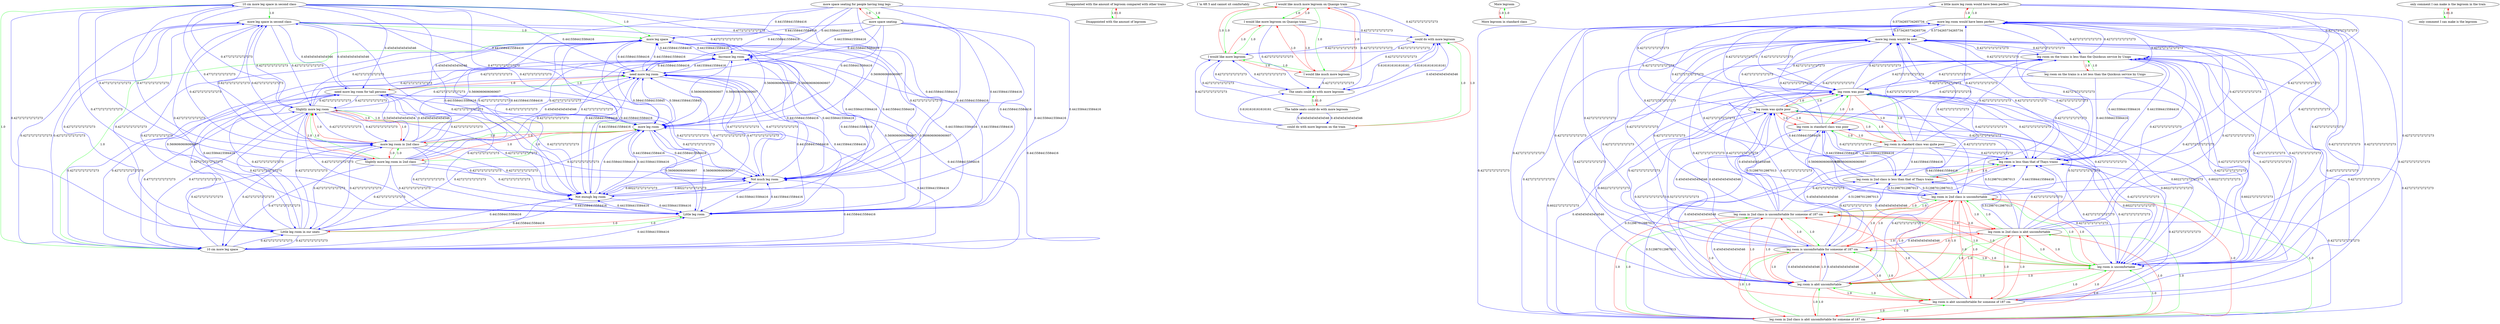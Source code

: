 digraph rawGraph {
"10 cm more leg space in second class";"more leg space in second class";"more leg space";"10 cm more leg space";"Disappointed with the amount of legroom compared with other trains";"Disappointed with the amount of legroom";"I 'm 6ft 5 and cannot sit comfortably";"I would like much more legroom on Quasigo train";"I would like more legroom on Quasigo train";"I would like more legroom";"I would like much more legroom";"Increase leg room";"Little leg room in our seats";"Little leg room";"More legroom";"More legroom in standard class";"Not enough leg room";"Not much leg room";"Slightly more leg room in 2nd class";"more leg room in 2nd class";"more leg room";"Slightly more leg room";"The table seats could do with more legroom";"The seats could do with more legroom";"a little more leg room would have been perfect";"more leg room would have been perfect";"could do with more legroom on the train";"could do with more legroom";"leg room in 2nd class is abit uncomfortable for someone of 187 cm";"leg room is abit uncomfortable for someone of 187 cm";"leg room is abit uncomfortable";"leg room is uncomfortable";"leg room is uncomfortable for someone of 187 cm";"leg room in 2nd class is abit uncomfortable";"leg room in 2nd class is uncomfortable";"leg room in 2nd class is uncomfortable for someone of 187 cm";"leg room in 2nd class is less than that of Thays trains";"leg room is less than that of Thays trains";"leg room in standard class was quite poor";"leg room in standard class was poor";"leg room was poor";"leg room was quite poor";"leg room on the trains is a lot less than the Quicksun service by Unigo";"leg room on the trains is less than the Quicksun service by Unigo";"more leg room would be nice";"more space seating for people having long legs";"more space seating";"need more leg room for tall persons";"need more leg room";"only comment I can make is the legroom in the train";"only comment I can make is the legroom";"10 cm more leg space in second class" -> "more leg space in second class" [label=1.0] [color=green]
"more leg space in second class" -> "more leg space" [label=1.0] [color=green]
"10 cm more leg space in second class" -> "10 cm more leg space" [label=1.0] [color=green]
"10 cm more leg space" -> "more leg space" [label=1.0] [color=green]
"10 cm more leg space in second class" -> "more leg space" [label=1.0] [color=green]
"Disappointed with the amount of legroom compared with other trains" -> "Disappointed with the amount of legroom" [label=1.0] [color=green]
"Disappointed with the amount of legroom" -> "Disappointed with the amount of legroom compared with other trains" [label=1.0] [color=red]
"I would like much more legroom on Quasigo train" -> "I would like more legroom on Quasigo train" [label=1.0] [color=green]
"I would like more legroom on Quasigo train" -> "I would like more legroom" [label=1.0] [color=green]
"I would like much more legroom on Quasigo train" -> "I would like much more legroom" [label=1.0] [color=green]
"I would like much more legroom" -> "I would like more legroom" [label=1.0] [color=green]
"I would like much more legroom on Quasigo train" -> "I would like more legroom" [label=1.0] [color=green]
"I would like more legroom on Quasigo train" -> "I would like much more legroom on Quasigo train" [label=1.0] [color=red]
"I would like more legroom on Quasigo train" -> "I would like much more legroom" [label=1.0] [color=red]
"I would like more legroom" -> "I would like much more legroom on Quasigo train" [label=1.0] [color=red]
"I would like more legroom" -> "I would like more legroom on Quasigo train" [label=1.0] [color=red]
"I would like more legroom" -> "I would like much more legroom" [label=1.0] [color=red]
"I would like much more legroom" -> "I would like much more legroom on Quasigo train" [label=1.0] [color=red]
"I would like much more legroom" -> "I would like more legroom on Quasigo train" [label=1.0] [color=red]
"Little leg room in our seats" -> "Little leg room" [label=1.0] [color=green]
"Little leg room" -> "Little leg room in our seats" [label=1.0] [color=red]
"Increase leg room" -> "Little leg room" [label=0.5606060606060607] [color=blue]
"Little leg room" -> "Increase leg room" [label=0.5606060606060607] [color=blue]
"More legroom in standard class" -> "More legroom" [label=1.0] [color=green]
"More legroom" -> "More legroom in standard class" [label=1.0] [color=red]
"Increase leg room" -> "Not enough leg room" [label=0.4415584415584416] [color=blue]
"Not enough leg room" -> "Increase leg room" [label=0.4415584415584416] [color=blue]
"Little leg room" -> "Not enough leg room" [label=0.4415584415584416] [color=blue]
"Not enough leg room" -> "Little leg room" [label=0.4415584415584416] [color=blue]
"Increase leg room" -> "Not much leg room" [label=0.4415584415584416] [color=blue]
"Not much leg room" -> "Increase leg room" [label=0.4415584415584416] [color=blue]
"Not much leg room" -> "Not enough leg room" [label=0.6022727272727273] [color=blue]
"Not enough leg room" -> "Not much leg room" [label=0.6022727272727273] [color=blue]
"Not much leg room" -> "Little leg room" [label=0.4415584415584416] [color=blue]
"Little leg room" -> "Not much leg room" [label=0.4415584415584416] [color=blue]
"Slightly more leg room in 2nd class" -> "more leg room in 2nd class" [label=1.0] [color=green]
"more leg room in 2nd class" -> "more leg room" [label=1.0] [color=green]
"Slightly more leg room in 2nd class" -> "Slightly more leg room" [label=1.0] [color=green]
"Slightly more leg room" -> "more leg room" [label=1.0] [color=green]
"Slightly more leg room in 2nd class" -> "more leg room" [label=1.0] [color=green]
"more leg room in 2nd class" -> "Slightly more leg room in 2nd class" [label=1.0] [color=red]
"more leg room in 2nd class" -> "Slightly more leg room" [label=1.0] [color=red]
"more leg room" -> "Slightly more leg room in 2nd class" [label=1.0] [color=red]
"more leg room" -> "more leg room in 2nd class" [label=1.0] [color=red]
"more leg room" -> "Slightly more leg room" [label=1.0] [color=red]
"Slightly more leg room" -> "Slightly more leg room in 2nd class" [label=1.0] [color=red]
"Slightly more leg room" -> "more leg room in 2nd class" [label=1.0] [color=red]
"more leg space" -> "more leg room" [label=0.5606060606060607] [color=blue]
"more leg room" -> "more leg space" [label=0.5606060606060607] [color=blue]
"10 cm more leg space" -> "Slightly more leg room" [label=0.4772727272727273] [color=blue]
"more leg space in second class" -> "more leg room in 2nd class" [label=0.6272727272727273] [color=blue]
"10 cm more leg space in second class" -> "Slightly more leg room in 2nd class" [label=0.4772727272727273] [color=blue]
"more leg room in 2nd class" -> "more leg space in second class" [label=0.6272727272727273] [color=blue]
"Slightly more leg room" -> "10 cm more leg space" [label=0.4772727272727273] [color=blue]
"Slightly more leg room in 2nd class" -> "10 cm more leg space in second class" [label=0.4772727272727273] [color=blue]
"more leg room" -> "Increase leg room" [label=0.5606060606060607] [color=blue]
"Increase leg room" -> "more leg room" [label=0.5606060606060607] [color=blue]
"more leg room" -> "Not much leg room" [label=0.4415584415584416] [color=blue]
"Not much leg room" -> "more leg room" [label=0.4415584415584416] [color=blue]
"more leg room" -> "Not enough leg room" [label=0.4415584415584416] [color=blue]
"Not enough leg room" -> "more leg room" [label=0.4415584415584416] [color=blue]
"more leg room" -> "Little leg room" [label=0.5606060606060607] [color=blue]
"Little leg room" -> "more leg room" [label=0.5606060606060607] [color=blue]
"Little leg room in our seats" -> "more leg room in 2nd class" [label=0.4272727272727273] [color=blue]
"more leg room in 2nd class" -> "Little leg room in our seats" [label=0.4272727272727273] [color=blue]
"10 cm more leg space in second class" -> "more leg room in 2nd class" [label=0.4772727272727273] [color=blue]
"10 cm more leg space in second class" -> "Slightly more leg room" [label=0.4772727272727273] [color=blue]
"10 cm more leg space in second class" -> "more leg room" [label=0.4772727272727273] [color=blue]
"Slightly more leg room in 2nd class" -> "10 cm more leg space" [label=0.4772727272727273] [color=blue]
"Slightly more leg room in 2nd class" -> "Little leg room in our seats" [label=0.4272727272727273] [color=blue]
"Slightly more leg room in 2nd class" -> "more leg space in second class" [label=0.4272727272727273] [color=blue]
"The table seats could do with more legroom" -> "The seats could do with more legroom" [label=1.0] [color=green]
"The seats could do with more legroom" -> "The table seats could do with more legroom" [label=1.0] [color=red]
"I would like more legroom" -> "The seats could do with more legroom" [label=0.4272727272727273] [color=blue]
"The seats could do with more legroom" -> "I would like more legroom" [label=0.4272727272727273] [color=blue]
"I would like much more legroom on Quasigo train" -> "The seats could do with more legroom" [label=0.4272727272727273] [color=blue]
"I would like more legroom on Quasigo train" -> "The seats could do with more legroom" [label=0.4272727272727273] [color=blue]
"a little more leg room would have been perfect" -> "more leg room would have been perfect" [label=1.0] [color=green]
"more leg room would have been perfect" -> "a little more leg room would have been perfect" [label=1.0] [color=red]
"could do with more legroom on the train" -> "could do with more legroom" [label=1.0] [color=green]
"could do with more legroom" -> "could do with more legroom on the train" [label=1.0] [color=red]
"could do with more legroom" -> "The seats could do with more legroom" [label=0.6161616161616161] [color=blue]
"The seats could do with more legroom" -> "could do with more legroom" [label=0.6161616161616161] [color=blue]
"The table seats could do with more legroom" -> "could do with more legroom on the train" [label=0.4545454545454546] [color=blue]
"could do with more legroom on the train" -> "The table seats could do with more legroom" [label=0.4545454545454546] [color=blue]
"I would like much more legroom on Quasigo train" -> "could do with more legroom" [label=0.4272727272727273] [color=blue]
"The table seats could do with more legroom" -> "could do with more legroom" [label=0.4545454545454546] [color=blue]
"leg room in 2nd class is abit uncomfortable for someone of 187 cm" -> "leg room is abit uncomfortable for someone of 187 cm" [label=1.0] [color=green]
"leg room is abit uncomfortable for someone of 187 cm" -> "leg room is abit uncomfortable" [label=1.0] [color=green]
"leg room is abit uncomfortable" -> "leg room is uncomfortable" [label=1.0] [color=green]
"leg room is abit uncomfortable for someone of 187 cm" -> "leg room is uncomfortable for someone of 187 cm" [label=1.0] [color=green]
"leg room is uncomfortable for someone of 187 cm" -> "leg room is uncomfortable" [label=1.0] [color=green]
"leg room in 2nd class is abit uncomfortable for someone of 187 cm" -> "leg room in 2nd class is abit uncomfortable" [label=1.0] [color=green]
"leg room in 2nd class is abit uncomfortable" -> "leg room is abit uncomfortable" [label=1.0] [color=green]
"leg room in 2nd class is abit uncomfortable" -> "leg room in 2nd class is uncomfortable" [label=1.0] [color=green]
"leg room in 2nd class is uncomfortable" -> "leg room is uncomfortable" [label=1.0] [color=green]
"leg room in 2nd class is abit uncomfortable for someone of 187 cm" -> "leg room in 2nd class is uncomfortable for someone of 187 cm" [label=1.0] [color=green]
"leg room in 2nd class is uncomfortable for someone of 187 cm" -> "leg room is uncomfortable for someone of 187 cm" [label=1.0] [color=green]
"leg room in 2nd class is uncomfortable for someone of 187 cm" -> "leg room in 2nd class is uncomfortable" [label=1.0] [color=green]
"leg room in 2nd class is abit uncomfortable for someone of 187 cm" -> "leg room is abit uncomfortable" [label=1.0] [color=green]
"leg room in 2nd class is abit uncomfortable for someone of 187 cm" -> "leg room is uncomfortable for someone of 187 cm" [label=1.0] [color=green]
"leg room in 2nd class is abit uncomfortable for someone of 187 cm" -> "leg room in 2nd class is uncomfortable" [label=1.0] [color=green]
"leg room is abit uncomfortable for someone of 187 cm" -> "leg room is uncomfortable" [label=1.0] [color=green]
"leg room in 2nd class is abit uncomfortable" -> "leg room is uncomfortable" [label=1.0] [color=green]
"leg room in 2nd class is uncomfortable for someone of 187 cm" -> "leg room is uncomfortable" [label=1.0] [color=green]
"leg room in 2nd class is abit uncomfortable for someone of 187 cm" -> "leg room is uncomfortable" [label=1.0] [color=green]
"leg room is abit uncomfortable for someone of 187 cm" -> "leg room in 2nd class is abit uncomfortable for someone of 187 cm" [label=1.0] [color=red]
"leg room is abit uncomfortable for someone of 187 cm" -> "leg room in 2nd class is abit uncomfortable" [label=1.0] [color=red]
"leg room is abit uncomfortable for someone of 187 cm" -> "leg room in 2nd class is uncomfortable" [label=1.0] [color=red]
"leg room is abit uncomfortable for someone of 187 cm" -> "leg room in 2nd class is uncomfortable for someone of 187 cm" [label=1.0] [color=red]
"leg room is abit uncomfortable" -> "leg room in 2nd class is abit uncomfortable for someone of 187 cm" [label=1.0] [color=red]
"leg room is abit uncomfortable" -> "leg room is abit uncomfortable for someone of 187 cm" [label=1.0] [color=red]
"leg room is abit uncomfortable" -> "leg room is uncomfortable for someone of 187 cm" [label=1.0] [color=red]
"leg room is abit uncomfortable" -> "leg room in 2nd class is abit uncomfortable" [label=1.0] [color=red]
"leg room is abit uncomfortable" -> "leg room in 2nd class is uncomfortable" [label=1.0] [color=red]
"leg room is abit uncomfortable" -> "leg room in 2nd class is uncomfortable for someone of 187 cm" [label=1.0] [color=red]
"leg room is uncomfortable" -> "leg room in 2nd class is abit uncomfortable for someone of 187 cm" [label=1.0] [color=red]
"leg room is uncomfortable" -> "leg room is abit uncomfortable for someone of 187 cm" [label=1.0] [color=red]
"leg room is uncomfortable" -> "leg room is abit uncomfortable" [label=1.0] [color=red]
"leg room is uncomfortable" -> "leg room is uncomfortable for someone of 187 cm" [label=1.0] [color=red]
"leg room is uncomfortable" -> "leg room in 2nd class is abit uncomfortable" [label=1.0] [color=red]
"leg room is uncomfortable" -> "leg room in 2nd class is uncomfortable" [label=1.0] [color=red]
"leg room is uncomfortable" -> "leg room in 2nd class is uncomfortable for someone of 187 cm" [label=1.0] [color=red]
"leg room is uncomfortable for someone of 187 cm" -> "leg room in 2nd class is abit uncomfortable for someone of 187 cm" [label=1.0] [color=red]
"leg room is uncomfortable for someone of 187 cm" -> "leg room is abit uncomfortable for someone of 187 cm" [label=1.0] [color=red]
"leg room is uncomfortable for someone of 187 cm" -> "leg room is abit uncomfortable" [label=1.0] [color=red]
"leg room is uncomfortable for someone of 187 cm" -> "leg room in 2nd class is abit uncomfortable" [label=1.0] [color=red]
"leg room is uncomfortable for someone of 187 cm" -> "leg room in 2nd class is uncomfortable" [label=1.0] [color=red]
"leg room is uncomfortable for someone of 187 cm" -> "leg room in 2nd class is uncomfortable for someone of 187 cm" [label=1.0] [color=red]
"leg room in 2nd class is abit uncomfortable" -> "leg room in 2nd class is abit uncomfortable for someone of 187 cm" [label=1.0] [color=red]
"leg room in 2nd class is abit uncomfortable" -> "leg room is abit uncomfortable for someone of 187 cm" [label=1.0] [color=red]
"leg room in 2nd class is abit uncomfortable" -> "leg room is uncomfortable for someone of 187 cm" [label=1.0] [color=red]
"leg room in 2nd class is abit uncomfortable" -> "leg room in 2nd class is uncomfortable for someone of 187 cm" [label=1.0] [color=red]
"leg room in 2nd class is uncomfortable" -> "leg room in 2nd class is abit uncomfortable for someone of 187 cm" [label=1.0] [color=red]
"leg room in 2nd class is uncomfortable" -> "leg room is abit uncomfortable for someone of 187 cm" [label=1.0] [color=red]
"leg room in 2nd class is uncomfortable" -> "leg room is abit uncomfortable" [label=1.0] [color=red]
"leg room in 2nd class is uncomfortable" -> "leg room is uncomfortable for someone of 187 cm" [label=1.0] [color=red]
"leg room in 2nd class is uncomfortable" -> "leg room in 2nd class is abit uncomfortable" [label=1.0] [color=red]
"leg room in 2nd class is uncomfortable" -> "leg room in 2nd class is uncomfortable for someone of 187 cm" [label=1.0] [color=red]
"leg room in 2nd class is uncomfortable for someone of 187 cm" -> "leg room in 2nd class is abit uncomfortable for someone of 187 cm" [label=1.0] [color=red]
"leg room in 2nd class is uncomfortable for someone of 187 cm" -> "leg room is abit uncomfortable for someone of 187 cm" [label=1.0] [color=red]
"leg room in 2nd class is uncomfortable for someone of 187 cm" -> "leg room is abit uncomfortable" [label=1.0] [color=red]
"leg room in 2nd class is uncomfortable for someone of 187 cm" -> "leg room in 2nd class is abit uncomfortable" [label=1.0] [color=red]
"leg room in 2nd class is less than that of Thays trains" -> "leg room is less than that of Thays trains" [label=1.0] [color=green]
"leg room is less than that of Thays trains" -> "leg room in 2nd class is less than that of Thays trains" [label=1.0] [color=red]
"leg room is uncomfortable" -> "leg room is less than that of Thays trains" [label=0.4272727272727273] [color=blue]
"leg room is less than that of Thays trains" -> "leg room is uncomfortable" [label=0.4272727272727273] [color=blue]
"leg room in 2nd class is uncomfortable" -> "leg room in 2nd class is less than that of Thays trains" [label=0.512987012987013] [color=blue]
"leg room in 2nd class is less than that of Thays trains" -> "leg room in 2nd class is uncomfortable" [label=0.512987012987013] [color=blue]
"leg room in standard class was quite poor" -> "leg room in standard class was poor" [label=1.0] [color=green]
"leg room in standard class was poor" -> "leg room was poor" [label=1.0] [color=green]
"leg room in standard class was quite poor" -> "leg room was quite poor" [label=1.0] [color=green]
"leg room was quite poor" -> "leg room was poor" [label=1.0] [color=green]
"leg room in standard class was quite poor" -> "leg room was poor" [label=1.0] [color=green]
"leg room in standard class was poor" -> "leg room in standard class was quite poor" [label=1.0] [color=red]
"leg room in standard class was poor" -> "leg room was quite poor" [label=1.0] [color=red]
"leg room was poor" -> "leg room in standard class was quite poor" [label=1.0] [color=red]
"leg room was poor" -> "leg room in standard class was poor" [label=1.0] [color=red]
"leg room was poor" -> "leg room was quite poor" [label=1.0] [color=red]
"leg room was quite poor" -> "leg room in standard class was quite poor" [label=1.0] [color=red]
"leg room was quite poor" -> "leg room in standard class was poor" [label=1.0] [color=red]
"leg room is uncomfortable" -> "leg room was poor" [label=0.6022727272727273] [color=blue]
"leg room was poor" -> "leg room is uncomfortable" [label=0.6022727272727273] [color=blue]
"leg room is uncomfortable for someone of 187 cm" -> "leg room was quite poor" [label=0.4545454545454546] [color=blue]
"leg room is abit uncomfortable" -> "leg room was quite poor" [label=0.5272727272727273] [color=blue]
"leg room in 2nd class is uncomfortable" -> "leg room in standard class was poor" [label=0.5606060606060607] [color=blue]
"leg room was quite poor" -> "leg room is uncomfortable for someone of 187 cm" [label=0.4545454545454546] [color=blue]
"leg room was quite poor" -> "leg room is abit uncomfortable" [label=0.5272727272727273] [color=blue]
"leg room in standard class was poor" -> "leg room in 2nd class is uncomfortable" [label=0.5606060606060607] [color=blue]
"leg room was poor" -> "leg room is less than that of Thays trains" [label=0.4272727272727273] [color=blue]
"leg room is less than that of Thays trains" -> "leg room was poor" [label=0.4272727272727273] [color=blue]
"leg room in 2nd class is less than that of Thays trains" -> "leg room in standard class was poor" [label=0.4415584415584416] [color=blue]
"leg room in standard class was poor" -> "leg room in 2nd class is less than that of Thays trains" [label=0.4415584415584416] [color=blue]
"leg room in standard class was quite poor" -> "leg room is uncomfortable" [label=0.6022727272727273] [color=blue]
"leg room on the trains is a lot less than the Quicksun service by Unigo" -> "leg room on the trains is less than the Quicksun service by Unigo" [label=1.0] [color=green]
"leg room on the trains is less than the Quicksun service by Unigo" -> "leg room on the trains is a lot less than the Quicksun service by Unigo" [label=1.0] [color=red]
"leg room on the trains is less than the Quicksun service by Unigo" -> "leg room is less than that of Thays trains" [label=0.4415584415584416] [color=blue]
"leg room is less than that of Thays trains" -> "leg room on the trains is less than the Quicksun service by Unigo" [label=0.4415584415584416] [color=blue]
"more leg room would be nice" -> "leg room is uncomfortable" [label=0.4272727272727273] [color=blue]
"leg room is uncomfortable" -> "more leg room would be nice" [label=0.4272727272727273] [color=blue]
"leg room was poor" -> "more leg room would be nice" [label=0.4272727272727273] [color=blue]
"more leg room would be nice" -> "leg room was poor" [label=0.4272727272727273] [color=blue]
"more leg room would have been perfect" -> "more leg room would be nice" [label=0.5734265734265734] [color=blue]
"more leg room would be nice" -> "more leg room would have been perfect" [label=0.5734265734265734] [color=blue]
"more space seating for people having long legs" -> "more space seating" [label=1.0] [color=green]
"more space seating" -> "more space seating for people having long legs" [label=1.0] [color=red]
"more space seating" -> "more leg room" [label=0.5606060606060607] [color=blue]
"need more leg room for tall persons" -> "need more leg room" [label=1.0] [color=green]
"need more leg room" -> "need more leg room for tall persons" [label=1.0] [color=red]
"Not enough leg room" -> "need more leg room" [label=0.4772727272727273] [color=blue]
"need more leg room" -> "Not enough leg room" [label=0.4772727272727273] [color=blue]
"need more leg room" -> "more leg room" [label=0.5844155844155845] [color=blue]
"more leg room" -> "need more leg room" [label=0.5844155844155845] [color=blue]
"more leg room in 2nd class" -> "need more leg room for tall persons" [label=0.4545454545454546] [color=blue]
"Slightly more leg room" -> "need more leg room for tall persons" [label=0.4272727272727273] [color=blue]
"need more leg room for tall persons" -> "more leg room in 2nd class" [label=0.5454545454545454] [color=blue]
"need more leg room for tall persons" -> "Slightly more leg room" [label=0.4272727272727273] [color=blue]
"more space seating" -> "need more leg room" [label=0.4415584415584416] [color=blue]
"more leg space" -> "need more leg room" [label=0.4415584415584416] [color=blue]
"need more leg room" -> "more leg space" [label=0.4415584415584416] [color=blue]
"need more leg room for tall persons" -> "more leg space in second class" [label=0.4545454545454546] [color=blue]
"need more leg room" -> "Increase leg room" [label=0.4415584415584416] [color=blue]
"Increase leg room" -> "need more leg room" [label=0.4415584415584416] [color=blue]
"need more leg room" -> "Little leg room" [label=0.4415584415584416] [color=blue]
"Little leg room" -> "need more leg room" [label=0.4415584415584416] [color=blue]
"Not much leg room" -> "need more leg room" [label=0.4772727272727273] [color=blue]
"need more leg room" -> "Not much leg room" [label=0.4772727272727273] [color=blue]
"only comment I can make is the legroom in the train" -> "only comment I can make is the legroom" [label=1.0] [color=green]
"only comment I can make is the legroom" -> "only comment I can make is the legroom in the train" [label=1.0] [color=red]
"10 cm more leg space in second class" -> "need more leg room for tall persons" [label=0.4545454545454546] [color=blue]
"10 cm more leg space in second class" -> "Increase leg room" [label=0.4772727272727273] [color=blue]
"10 cm more leg space in second class" -> "need more leg room" [label=0.4415584415584416] [color=blue]
"10 cm more leg space in second class" -> "Not much leg room" [label=0.4415584415584416] [color=blue]
"10 cm more leg space in second class" -> "Not enough leg room" [label=0.4415584415584416] [color=blue]
"10 cm more leg space in second class" -> "Little leg room" [label=0.4772727272727273] [color=blue]
"10 cm more leg space in second class" -> "Little leg room in our seats" [label=0.4272727272727273] [color=blue]
"more leg space in second class" -> "need more leg room for tall persons" [label=0.4545454545454546] [color=blue]
"more leg space in second class" -> "need more leg room" [label=0.4415584415584416] [color=blue]
"more leg space in second class" -> "more leg room" [label=0.4272727272727273] [color=blue]
"more leg space in second class" -> "Little leg room in our seats" [label=0.4272727272727273] [color=blue]
"more leg space" -> "Increase leg room" [label=0.4415584415584416] [color=blue]
"more leg space" -> "Not enough leg room" [label=0.4415584415584416] [color=blue]
"more leg space" -> "Little leg room" [label=0.4415584415584416] [color=blue]
"more leg space" -> "Not much leg room" [label=0.4415584415584416] [color=blue]
"10 cm more leg space" -> "need more leg room for tall persons" [label=0.4272727272727273] [color=blue]
"10 cm more leg space" -> "Increase leg room" [label=0.4415584415584416] [color=blue]
"10 cm more leg space" -> "need more leg room" [label=0.4415584415584416] [color=blue]
"10 cm more leg space" -> "Not enough leg room" [label=0.4415584415584416] [color=blue]
"10 cm more leg space" -> "Little leg room" [label=0.4415584415584416] [color=blue]
"10 cm more leg space" -> "Not much leg room" [label=0.4415584415584416] [color=blue]
"10 cm more leg space" -> "more leg room" [label=0.4415584415584416] [color=blue]
"I would like more legroom on Quasigo train" -> "could do with more legroom" [label=0.4272727272727273] [color=blue]
"I would like more legroom" -> "could do with more legroom" [label=0.4272727272727273] [color=blue]
"I would like much more legroom" -> "could do with more legroom" [label=0.4272727272727273] [color=blue]
"I would like much more legroom" -> "The seats could do with more legroom" [label=0.4272727272727273] [color=blue]
"Increase leg room" -> "more leg space" [label=0.4415584415584416] [color=blue]
"Little leg room in our seats" -> "need more leg room for tall persons" [label=0.4272727272727273] [color=blue]
"Little leg room in our seats" -> "Increase leg room" [label=0.5606060606060607] [color=blue]
"Little leg room in our seats" -> "need more leg room" [label=0.4415584415584416] [color=blue]
"Little leg room in our seats" -> "Not enough leg room" [label=0.4415584415584416] [color=blue]
"Little leg room in our seats" -> "Not much leg room" [label=0.4415584415584416] [color=blue]
"Little leg room in our seats" -> "more leg room" [label=0.4272727272727273] [color=blue]
"Little leg room in our seats" -> "more leg space in second class" [label=0.4272727272727273] [color=blue]
"Little leg room" -> "more leg space" [label=0.4415584415584416] [color=blue]
"Not enough leg room" -> "more leg space" [label=0.4415584415584416] [color=blue]
"Not much leg room" -> "more leg space" [label=0.4415584415584416] [color=blue]
"Slightly more leg room in 2nd class" -> "need more leg room for tall persons" [label=0.4272727272727273] [color=blue]
"Slightly more leg room in 2nd class" -> "more leg space" [label=0.4272727272727273] [color=blue]
"Slightly more leg room in 2nd class" -> "Increase leg room" [label=0.4272727272727273] [color=blue]
"Slightly more leg room in 2nd class" -> "need more leg room" [label=0.4272727272727273] [color=blue]
"Slightly more leg room in 2nd class" -> "Not enough leg room" [label=0.4272727272727273] [color=blue]
"Slightly more leg room in 2nd class" -> "Little leg room" [label=0.4272727272727273] [color=blue]
"Slightly more leg room in 2nd class" -> "Not much leg room" [label=0.4272727272727273] [color=blue]
"more leg room in 2nd class" -> "more leg space" [label=0.5606060606060607] [color=blue]
"more leg room in 2nd class" -> "Increase leg room" [label=0.4272727272727273] [color=blue]
"more leg room in 2nd class" -> "need more leg room" [label=0.4545454545454546] [color=blue]
"more leg room in 2nd class" -> "Little leg room" [label=0.4272727272727273] [color=blue]
"more leg room in 2nd class" -> "Not enough leg room" [label=0.4272727272727273] [color=blue]
"more leg room in 2nd class" -> "Not much leg room" [label=0.4272727272727273] [color=blue]
"more leg room in 2nd class" -> "Slightly more leg room" [label=0.4272727272727273] [color=blue]
"Slightly more leg room" -> "more leg room in 2nd class" [label=0.4272727272727273] [color=blue]
"Slightly more leg room" -> "more leg space" [label=0.4272727272727273] [color=blue]
"Slightly more leg room" -> "Increase leg room" [label=0.4272727272727273] [color=blue]
"Slightly more leg room" -> "need more leg room" [label=0.4272727272727273] [color=blue]
"Slightly more leg room" -> "Not enough leg room" [label=0.4272727272727273] [color=blue]
"Slightly more leg room" -> "Little leg room" [label=0.4272727272727273] [color=blue]
"Slightly more leg room" -> "Not much leg room" [label=0.4272727272727273] [color=blue]
"Slightly more leg room" -> "more leg space in second class" [label=0.4272727272727273] [color=blue]
"The table seats could do with more legroom" -> "I would like more legroom" [label=0.4272727272727273] [color=blue]
"a little more leg room would have been perfect" -> "more leg room would be nice" [label=0.5734265734265734] [color=blue]
"more leg room would have been perfect" -> "leg room is uncomfortable" [label=0.4272727272727273] [color=blue]
"more leg room would have been perfect" -> "leg room was poor" [label=0.4272727272727273] [color=blue]
"could do with more legroom on the train" -> "The seats could do with more legroom" [label=0.6161616161616161] [color=blue]
"could do with more legroom on the train" -> "I would like more legroom" [label=0.4272727272727273] [color=blue]
"could do with more legroom" -> "I would like more legroom" [label=0.4272727272727273] [color=blue]
"leg room in 2nd class is abit uncomfortable for someone of 187 cm" -> "leg room in 2nd class is less than that of Thays trains" [label=0.512987012987013] [color=blue]
"leg room in 2nd class is abit uncomfortable for someone of 187 cm" -> "leg room was poor" [label=0.6022727272727273] [color=blue]
"leg room in 2nd class is abit uncomfortable for someone of 187 cm" -> "leg room was quite poor" [label=0.4545454545454546] [color=blue]
"leg room in 2nd class is abit uncomfortable for someone of 187 cm" -> "leg room in standard class was poor" [label=0.512987012987013] [color=blue]
"leg room in 2nd class is abit uncomfortable for someone of 187 cm" -> "more leg room would be nice" [label=0.4272727272727273] [color=blue]
"leg room in 2nd class is abit uncomfortable for someone of 187 cm" -> "leg room is less than that of Thays trains" [label=0.4272727272727273] [color=blue]
"leg room is abit uncomfortable for someone of 187 cm" -> "leg room was poor" [label=0.6022727272727273] [color=blue]
"leg room is abit uncomfortable for someone of 187 cm" -> "leg room was quite poor" [label=0.4545454545454546] [color=blue]
"leg room is abit uncomfortable for someone of 187 cm" -> "more leg room would be nice" [label=0.4272727272727273] [color=blue]
"leg room is abit uncomfortable for someone of 187 cm" -> "leg room is less than that of Thays trains" [label=0.4272727272727273] [color=blue]
"leg room is abit uncomfortable" -> "leg room was poor" [label=0.6022727272727273] [color=blue]
"leg room is abit uncomfortable" -> "leg room is uncomfortable for someone of 187 cm" [label=0.4545454545454546] [color=blue]
"leg room is abit uncomfortable" -> "more leg room would be nice" [label=0.4272727272727273] [color=blue]
"leg room is abit uncomfortable" -> "leg room is less than that of Thays trains" [label=0.4272727272727273] [color=blue]
"leg room is uncomfortable" -> "leg room on the trains is less than the Quicksun service by Unigo" [label=0.4272727272727273] [color=blue]
"leg room is uncomfortable" -> "more leg room would have been perfect" [label=0.4272727272727273] [color=blue]
"leg room is uncomfortable for someone of 187 cm" -> "leg room was poor" [label=0.4272727272727273] [color=blue]
"leg room is uncomfortable for someone of 187 cm" -> "leg room on the trains is less than the Quicksun service by Unigo" [label=0.4272727272727273] [color=blue]
"leg room is uncomfortable for someone of 187 cm" -> "more leg room would have been perfect" [label=0.4272727272727273] [color=blue]
"leg room is uncomfortable for someone of 187 cm" -> "leg room is abit uncomfortable" [label=0.4545454545454546] [color=blue]
"leg room is uncomfortable for someone of 187 cm" -> "more leg room would be nice" [label=0.4272727272727273] [color=blue]
"leg room is uncomfortable for someone of 187 cm" -> "leg room is less than that of Thays trains" [label=0.4272727272727273] [color=blue]
"leg room in 2nd class is abit uncomfortable" -> "leg room in 2nd class is less than that of Thays trains" [label=0.512987012987013] [color=blue]
"leg room in 2nd class is abit uncomfortable" -> "leg room was poor" [label=0.4272727272727273] [color=blue]
"leg room in 2nd class is abit uncomfortable" -> "leg room on the trains is less than the Quicksun service by Unigo" [label=0.4272727272727273] [color=blue]
"leg room in 2nd class is abit uncomfortable" -> "leg room was quite poor" [label=0.5272727272727273] [color=blue]
"leg room in 2nd class is abit uncomfortable" -> "more leg room would have been perfect" [label=0.4272727272727273] [color=blue]
"leg room in 2nd class is abit uncomfortable" -> "leg room in standard class was poor" [label=0.512987012987013] [color=blue]
"leg room in 2nd class is abit uncomfortable" -> "leg room is uncomfortable for someone of 187 cm" [label=0.4545454545454546] [color=blue]
"leg room in 2nd class is abit uncomfortable" -> "more leg room would be nice" [label=0.4272727272727273] [color=blue]
"leg room in 2nd class is abit uncomfortable" -> "leg room is less than that of Thays trains" [label=0.4272727272727273] [color=blue]
"leg room in 2nd class is uncomfortable" -> "leg room was poor" [label=0.4272727272727273] [color=blue]
"leg room in 2nd class is uncomfortable" -> "leg room on the trains is less than the Quicksun service by Unigo" [label=0.4272727272727273] [color=blue]
"leg room in 2nd class is uncomfortable" -> "more leg room would have been perfect" [label=0.4272727272727273] [color=blue]
"leg room in 2nd class is uncomfortable" -> "more leg room would be nice" [label=0.4272727272727273] [color=blue]
"leg room in 2nd class is uncomfortable" -> "leg room is less than that of Thays trains" [label=0.4415584415584416] [color=blue]
"leg room in 2nd class is uncomfortable for someone of 187 cm" -> "leg room in 2nd class is less than that of Thays trains" [label=0.512987012987013] [color=blue]
"leg room in 2nd class is uncomfortable for someone of 187 cm" -> "leg room was poor" [label=0.4272727272727273] [color=blue]
"leg room in 2nd class is uncomfortable for someone of 187 cm" -> "leg room on the trains is less than the Quicksun service by Unigo" [label=0.4272727272727273] [color=blue]
"leg room in 2nd class is uncomfortable for someone of 187 cm" -> "leg room was quite poor" [label=0.4545454545454546] [color=blue]
"leg room in 2nd class is uncomfortable for someone of 187 cm" -> "more leg room would have been perfect" [label=0.4272727272727273] [color=blue]
"leg room in 2nd class is uncomfortable for someone of 187 cm" -> "leg room in standard class was poor" [label=0.512987012987013] [color=blue]
"leg room in 2nd class is uncomfortable for someone of 187 cm" -> "leg room is abit uncomfortable" [label=0.4545454545454546] [color=blue]
"leg room in 2nd class is uncomfortable for someone of 187 cm" -> "more leg room would be nice" [label=0.4272727272727273] [color=blue]
"leg room in 2nd class is uncomfortable for someone of 187 cm" -> "leg room is less than that of Thays trains" [label=0.4272727272727273] [color=blue]
"leg room in 2nd class is less than that of Thays trains" -> "leg room is uncomfortable" [label=0.4272727272727273] [color=blue]
"leg room in 2nd class is less than that of Thays trains" -> "leg room on the trains is less than the Quicksun service by Unigo" [label=0.4272727272727273] [color=blue]
"leg room in 2nd class is less than that of Thays trains" -> "leg room was poor" [label=0.4415584415584416] [color=blue]
"leg room in 2nd class is less than that of Thays trains" -> "more leg room would have been perfect" [label=0.4272727272727273] [color=blue]
"leg room in 2nd class is less than that of Thays trains" -> "more leg room would be nice" [label=0.4272727272727273] [color=blue]
"leg room is less than that of Thays trains" -> "more leg room would have been perfect" [label=0.4272727272727273] [color=blue]
"leg room is less than that of Thays trains" -> "more leg room would be nice" [label=0.4272727272727273] [color=blue]
"leg room in standard class was quite poor" -> "leg room in 2nd class is less than that of Thays trains" [label=0.4415584415584416] [color=blue]
"leg room in standard class was quite poor" -> "leg room on the trains is less than the Quicksun service by Unigo" [label=0.4272727272727273] [color=blue]
"leg room in standard class was quite poor" -> "more leg room would have been perfect" [label=0.4272727272727273] [color=blue]
"leg room in standard class was quite poor" -> "leg room is uncomfortable for someone of 187 cm" [label=0.4545454545454546] [color=blue]
"leg room in standard class was quite poor" -> "leg room is abit uncomfortable" [label=0.4545454545454546] [color=blue]
"leg room in standard class was quite poor" -> "more leg room would be nice" [label=0.4272727272727273] [color=blue]
"leg room in standard class was quite poor" -> "leg room is less than that of Thays trains" [label=0.4272727272727273] [color=blue]
"leg room in standard class was quite poor" -> "leg room in 2nd class is uncomfortable" [label=0.4415584415584416] [color=blue]
"leg room in standard class was poor" -> "leg room is uncomfortable" [label=0.4272727272727273] [color=blue]
"leg room in standard class was poor" -> "leg room on the trains is less than the Quicksun service by Unigo" [label=0.4272727272727273] [color=blue]
"leg room in standard class was poor" -> "more leg room would have been perfect" [label=0.4272727272727273] [color=blue]
"leg room in standard class was poor" -> "more leg room would be nice" [label=0.4272727272727273] [color=blue]
"leg room in standard class was poor" -> "leg room is less than that of Thays trains" [label=0.4272727272727273] [color=blue]
"leg room was poor" -> "leg room on the trains is less than the Quicksun service by Unigo" [label=0.4272727272727273] [color=blue]
"leg room was poor" -> "more leg room would have been perfect" [label=0.4272727272727273] [color=blue]
"leg room was quite poor" -> "leg room is uncomfortable" [label=0.6022727272727273] [color=blue]
"leg room was quite poor" -> "leg room on the trains is less than the Quicksun service by Unigo" [label=0.4272727272727273] [color=blue]
"leg room was quite poor" -> "more leg room would have been perfect" [label=0.4272727272727273] [color=blue]
"leg room was quite poor" -> "more leg room would be nice" [label=0.4272727272727273] [color=blue]
"leg room was quite poor" -> "leg room is less than that of Thays trains" [label=0.4272727272727273] [color=blue]
"leg room on the trains is a lot less than the Quicksun service by Unigo" -> "leg room is less than that of Thays trains" [label=0.4415584415584416] [color=blue]
"leg room on the trains is less than the Quicksun service by Unigo" -> "leg room is uncomfortable" [label=0.4272727272727273] [color=blue]
"leg room on the trains is less than the Quicksun service by Unigo" -> "leg room was poor" [label=0.4272727272727273] [color=blue]
"leg room on the trains is less than the Quicksun service by Unigo" -> "more leg room would have been perfect" [label=0.4272727272727273] [color=blue]
"leg room on the trains is less than the Quicksun service by Unigo" -> "more leg room would be nice" [label=0.4272727272727273] [color=blue]
"more leg room would be nice" -> "leg room on the trains is less than the Quicksun service by Unigo" [label=0.4272727272727273] [color=blue]
"more leg room would be nice" -> "leg room is less than that of Thays trains" [label=0.4272727272727273] [color=blue]
"more space seating for people having long legs" -> "need more leg room" [label=0.4415584415584416] [color=blue]
"more space seating for people having long legs" -> "more leg room" [label=0.4415584415584416] [color=blue]
"more space seating" -> "more leg space" [label=0.4415584415584416] [color=blue]
"more space seating" -> "Increase leg room" [label=0.4415584415584416] [color=blue]
"more space seating" -> "Not enough leg room" [label=0.4415584415584416] [color=blue]
"more space seating" -> "Little leg room" [label=0.4415584415584416] [color=blue]
"more space seating" -> "Not much leg room" [label=0.4415584415584416] [color=blue]
"need more leg room for tall persons" -> "10 cm more leg space" [label=0.4272727272727273] [color=blue]
"need more leg room for tall persons" -> "more leg space" [label=0.4545454545454546] [color=blue]
"need more leg room for tall persons" -> "Increase leg room" [label=0.4272727272727273] [color=blue]
"need more leg room for tall persons" -> "Little leg room" [label=0.4272727272727273] [color=blue]
"need more leg room for tall persons" -> "Not enough leg room" [label=0.4272727272727273] [color=blue]
"need more leg room for tall persons" -> "Not much leg room" [label=0.4272727272727273] [color=blue]
"need more leg room for tall persons" -> "more leg room" [label=0.4272727272727273] [color=blue]
"need more leg room for tall persons" -> "Little leg room in our seats" [label=0.4272727272727273] [color=blue]
"more leg space in second class" -> "10 cm more leg space" [label=0.4272727272727273] [color=blue]
"more leg space in second class" -> "Increase leg room" [label=0.4272727272727273] [color=blue]
"more leg space in second class" -> "Slightly more leg room" [label=0.4272727272727273] [color=blue]
"more leg space in second class" -> "Little leg room" [label=0.4272727272727273] [color=blue]
"more leg space in second class" -> "Not enough leg room" [label=0.4272727272727273] [color=blue]
"more leg space in second class" -> "Not much leg room" [label=0.4272727272727273] [color=blue]
"10 cm more leg space" -> "more leg room in 2nd class" [label=0.4272727272727273] [color=blue]
"10 cm more leg space" -> "Little leg room in our seats" [label=0.4272727272727273] [color=blue]
"10 cm more leg space" -> "more leg space in second class" [label=0.4272727272727273] [color=blue]
"Little leg room in our seats" -> "10 cm more leg space" [label=0.4272727272727273] [color=blue]
"Little leg room in our seats" -> "more leg space" [label=0.4272727272727273] [color=blue]
"Little leg room in our seats" -> "Slightly more leg room" [label=0.4272727272727273] [color=blue]
"more leg room in 2nd class" -> "10 cm more leg space" [label=0.4272727272727273] [color=blue]
"Slightly more leg room" -> "Little leg room in our seats" [label=0.4272727272727273] [color=blue]
"a little more leg room would have been perfect" -> "leg room is uncomfortable" [label=0.4272727272727273] [color=blue]
"a little more leg room would have been perfect" -> "leg room on the trains is less than the Quicksun service by Unigo" [label=0.4272727272727273] [color=blue]
"a little more leg room would have been perfect" -> "leg room was poor" [label=0.4272727272727273] [color=blue]
"a little more leg room would have been perfect" -> "leg room is less than that of Thays trains" [label=0.4272727272727273] [color=blue]
"more leg room would have been perfect" -> "leg room on the trains is less than the Quicksun service by Unigo" [label=0.4272727272727273] [color=blue]
"more leg room would have been perfect" -> "leg room is less than that of Thays trains" [label=0.4272727272727273] [color=blue]
"leg room in 2nd class is abit uncomfortable for someone of 187 cm" -> "leg room on the trains is less than the Quicksun service by Unigo" [label=0.4272727272727273] [color=blue]
"leg room in 2nd class is abit uncomfortable for someone of 187 cm" -> "more leg room would have been perfect" [label=0.4272727272727273] [color=blue]
"leg room is abit uncomfortable for someone of 187 cm" -> "leg room on the trains is less than the Quicksun service by Unigo" [label=0.4272727272727273] [color=blue]
"leg room is abit uncomfortable for someone of 187 cm" -> "more leg room would have been perfect" [label=0.4272727272727273] [color=blue]
"leg room is abit uncomfortable" -> "leg room on the trains is less than the Quicksun service by Unigo" [label=0.4272727272727273] [color=blue]
"leg room is abit uncomfortable" -> "more leg room would have been perfect" [label=0.4272727272727273] [color=blue]
"leg room on the trains is a lot less than the Quicksun service by Unigo" -> "leg room is uncomfortable" [label=0.4272727272727273] [color=blue]
"leg room on the trains is a lot less than the Quicksun service by Unigo" -> "leg room was poor" [label=0.4272727272727273] [color=blue]
"leg room on the trains is a lot less than the Quicksun service by Unigo" -> "more leg room would have been perfect" [label=0.4272727272727273] [color=blue]
"leg room on the trains is a lot less than the Quicksun service by Unigo" -> "more leg room would be nice" [label=0.4272727272727273] [color=blue]
"more space seating for people having long legs" -> "more leg space" [label=0.4415584415584416] [color=blue]
"more space seating for people having long legs" -> "Increase leg room" [label=0.4415584415584416] [color=blue]
"more space seating for people having long legs" -> "Not enough leg room" [label=0.4415584415584416] [color=blue]
"more space seating for people having long legs" -> "Little leg room" [label=0.4415584415584416] [color=blue]
"more space seating for people having long legs" -> "Not much leg room" [label=0.4415584415584416] [color=blue]
}